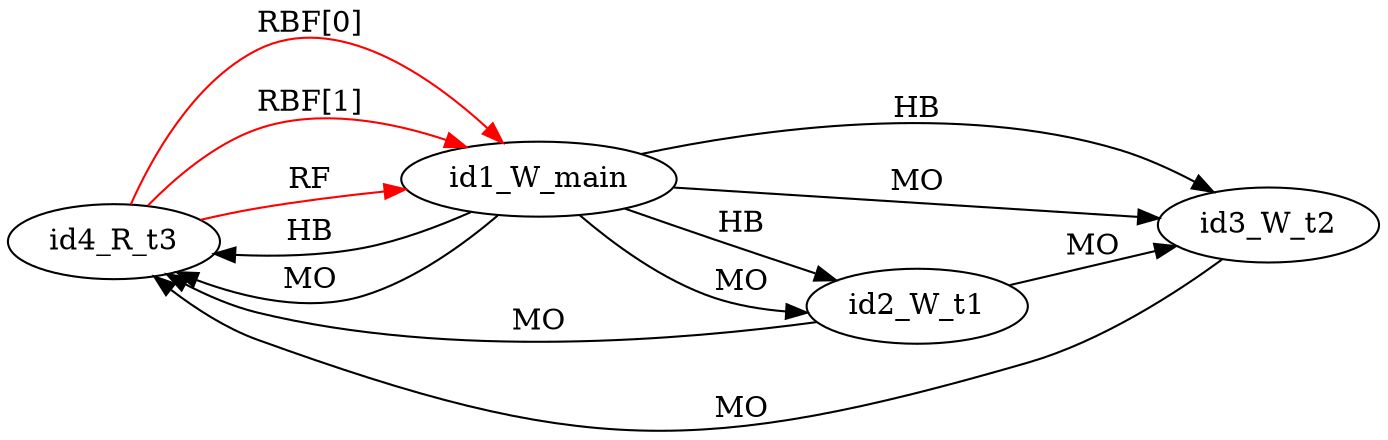 digraph memory_model {
rankdir=LR;
id4_R_t3 -> id1_W_main [label = "RBF[0]", color="red"];
id4_R_t3 -> id1_W_main [label = "RBF[1]", color="red"];
id4_R_t3 -> id1_W_main [label = "RF", color="red"];
id1_W_main -> id2_W_t1 [label = "HB", color="black"];
id1_W_main -> id3_W_t2 [label = "HB", color="black"];
id1_W_main -> id4_R_t3 [label = "HB", color="black"];
id1_W_main -> id2_W_t1 [label = "MO", color="black"];
id1_W_main -> id3_W_t2 [label = "MO", color="black"];
id1_W_main -> id4_R_t3 [label = "MO", color="black"];
id2_W_t1 -> id3_W_t2 [label = "MO", color="black"];
id2_W_t1 -> id4_R_t3 [label = "MO", color="black"];
id3_W_t2 -> id4_R_t3 [label = "MO", color="black"];
}